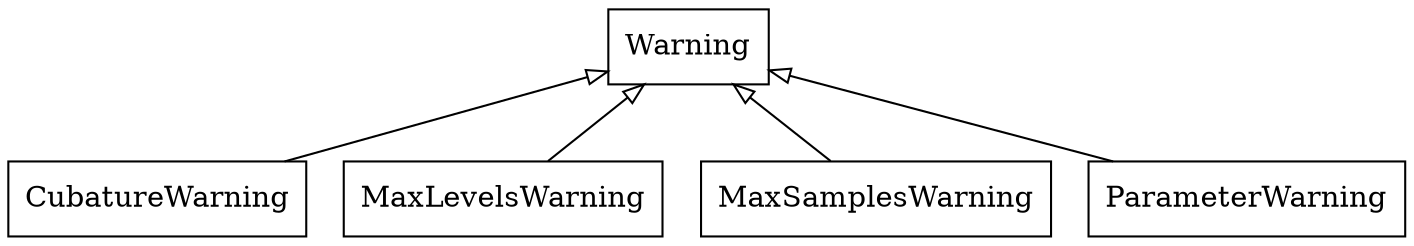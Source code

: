digraph "classes" {
charset="utf-8"
rankdir=BT
"0" [label="CubatureWarning", shape="record"];
"1" [label="MaxLevelsWarning", shape="record"];
"2" [label="MaxSamplesWarning", shape="record"];
"3" [label="ParameterWarning", shape="record"];
"4" [label="Warning", shape="record"];
"0" -> "4" [arrowhead="empty", arrowtail="none"];
"1" -> "4" [arrowhead="empty", arrowtail="none"];
"2" -> "4" [arrowhead="empty", arrowtail="none"];
"3" -> "4" [arrowhead="empty", arrowtail="none"];
}
